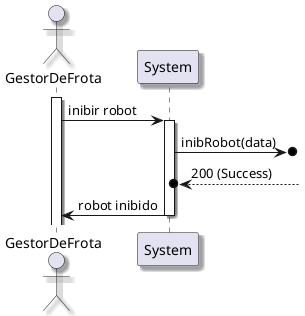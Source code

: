 @startuml

skinparam handwritten false
skinparam monochrome false
skinparam packageStyle rect
skinparam defaultFontName FG Virgil
skinparam shadowing true

actor GestorDeFrota as GestorDeFrota

activate GestorDeFrota
GestorDeFrota -> System: inibir robot
activate System
System ->o] : inibRobot(data)
]-->o System : 200 (Success)
System -> GestorDeFrota: robot inibido
deactivate System

@enduml